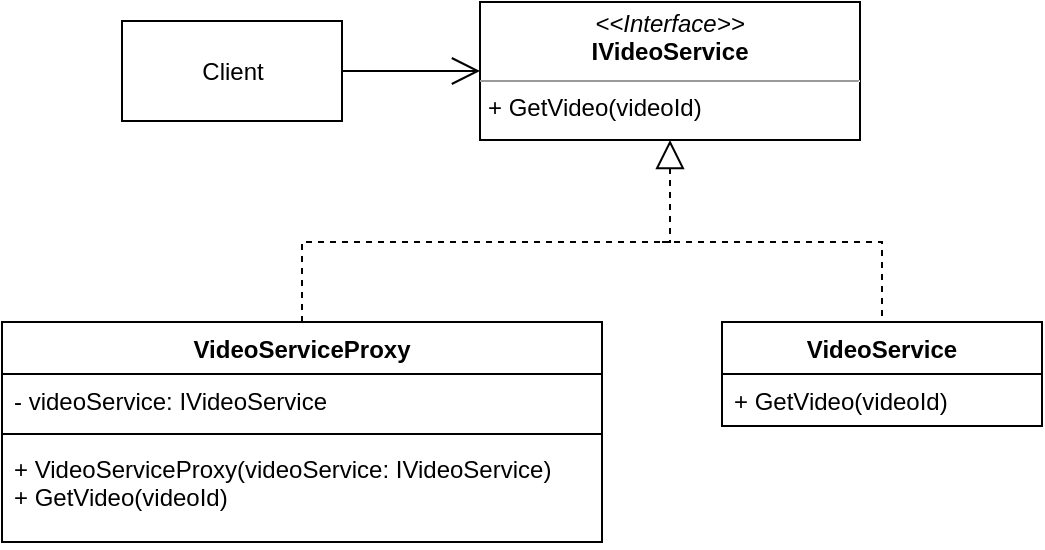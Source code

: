 <mxfile version="20.8.3" type="device"><diagram id="P2SScRgJPNZV_8LjMagQ" name="Page-1"><mxGraphModel dx="1430" dy="782" grid="1" gridSize="10" guides="1" tooltips="1" connect="1" arrows="1" fold="1" page="1" pageScale="1" pageWidth="827" pageHeight="1169" math="0" shadow="0"><root><mxCell id="0"/><mxCell id="1" parent="0"/><mxCell id="DiRCQRZzKuEbY34Q8rud-1" value="&lt;p style=&quot;margin:0px;margin-top:4px;text-align:center;&quot;&gt;&lt;i&gt;&amp;lt;&amp;lt;Interface&amp;gt;&amp;gt;&lt;/i&gt;&lt;br&gt;&lt;b&gt;IVideoService&lt;/b&gt;&lt;/p&gt;&lt;hr size=&quot;1&quot;&gt;&lt;p style=&quot;margin:0px;margin-left:4px;&quot;&gt;&lt;/p&gt;&lt;p style=&quot;margin:0px;margin-left:4px;&quot;&gt;+ GetVideo(videoId)&lt;/p&gt;" style="verticalAlign=top;align=left;overflow=fill;fontSize=12;fontFamily=Helvetica;html=1;" vertex="1" parent="1"><mxGeometry x="319" y="80" width="190" height="69" as="geometry"/></mxCell><mxCell id="DiRCQRZzKuEbY34Q8rud-2" value="Client" style="html=1;" vertex="1" parent="1"><mxGeometry x="140" y="89.5" width="110" height="50" as="geometry"/></mxCell><mxCell id="DiRCQRZzKuEbY34Q8rud-3" value="" style="endArrow=open;endFill=1;endSize=12;html=1;rounded=0;exitX=1;exitY=0.5;exitDx=0;exitDy=0;entryX=0;entryY=0.5;entryDx=0;entryDy=0;" edge="1" parent="1" source="DiRCQRZzKuEbY34Q8rud-2" target="DiRCQRZzKuEbY34Q8rud-1"><mxGeometry width="160" relative="1" as="geometry"><mxPoint x="330" y="480" as="sourcePoint"/><mxPoint x="490" y="480" as="targetPoint"/></mxGeometry></mxCell><mxCell id="DiRCQRZzKuEbY34Q8rud-4" value="VideoService" style="swimlane;fontStyle=1;align=center;verticalAlign=top;childLayout=stackLayout;horizontal=1;startSize=26;horizontalStack=0;resizeParent=1;resizeParentMax=0;resizeLast=0;collapsible=1;marginBottom=0;" vertex="1" parent="1"><mxGeometry x="440" y="240" width="160" height="52" as="geometry"/></mxCell><mxCell id="DiRCQRZzKuEbY34Q8rud-7" value="+ GetVideo(videoId)" style="text;strokeColor=none;fillColor=none;align=left;verticalAlign=top;spacingLeft=4;spacingRight=4;overflow=hidden;rotatable=0;points=[[0,0.5],[1,0.5]];portConstraint=eastwest;" vertex="1" parent="DiRCQRZzKuEbY34Q8rud-4"><mxGeometry y="26" width="160" height="26" as="geometry"/></mxCell><mxCell id="DiRCQRZzKuEbY34Q8rud-15" value="VideoServiceProxy&#10;" style="swimlane;fontStyle=1;align=center;verticalAlign=top;childLayout=stackLayout;horizontal=1;startSize=26;horizontalStack=0;resizeParent=1;resizeParentMax=0;resizeLast=0;collapsible=1;marginBottom=0;" vertex="1" parent="1"><mxGeometry x="80" y="240" width="300" height="110" as="geometry"/></mxCell><mxCell id="DiRCQRZzKuEbY34Q8rud-16" value="- videoService: IVideoService" style="text;strokeColor=none;fillColor=none;align=left;verticalAlign=top;spacingLeft=4;spacingRight=4;overflow=hidden;rotatable=0;points=[[0,0.5],[1,0.5]];portConstraint=eastwest;" vertex="1" parent="DiRCQRZzKuEbY34Q8rud-15"><mxGeometry y="26" width="300" height="26" as="geometry"/></mxCell><mxCell id="DiRCQRZzKuEbY34Q8rud-17" value="" style="line;strokeWidth=1;fillColor=none;align=left;verticalAlign=middle;spacingTop=-1;spacingLeft=3;spacingRight=3;rotatable=0;labelPosition=right;points=[];portConstraint=eastwest;strokeColor=inherit;" vertex="1" parent="DiRCQRZzKuEbY34Q8rud-15"><mxGeometry y="52" width="300" height="8" as="geometry"/></mxCell><mxCell id="DiRCQRZzKuEbY34Q8rud-18" value="+ VideoServiceProxy(videoService: IVideoService)&#10;+ GetVideo(videoId)" style="text;strokeColor=none;fillColor=none;align=left;verticalAlign=top;spacingLeft=4;spacingRight=4;overflow=hidden;rotatable=0;points=[[0,0.5],[1,0.5]];portConstraint=eastwest;" vertex="1" parent="DiRCQRZzKuEbY34Q8rud-15"><mxGeometry y="60" width="300" height="50" as="geometry"/></mxCell><mxCell id="DiRCQRZzKuEbY34Q8rud-19" value="" style="endArrow=block;dashed=1;endFill=0;endSize=12;html=1;rounded=0;entryX=0.5;entryY=1;entryDx=0;entryDy=0;exitX=0.5;exitY=0;exitDx=0;exitDy=0;" edge="1" parent="1" source="DiRCQRZzKuEbY34Q8rud-15" target="DiRCQRZzKuEbY34Q8rud-1"><mxGeometry width="160" relative="1" as="geometry"><mxPoint x="330" y="480" as="sourcePoint"/><mxPoint x="490" y="480" as="targetPoint"/><Array as="points"><mxPoint x="230" y="200"/><mxPoint x="414" y="200"/></Array></mxGeometry></mxCell><mxCell id="DiRCQRZzKuEbY34Q8rud-20" value="" style="endArrow=none;dashed=1;html=1;rounded=0;entryX=0.5;entryY=0;entryDx=0;entryDy=0;" edge="1" parent="1" target="DiRCQRZzKuEbY34Q8rud-4"><mxGeometry width="50" height="50" relative="1" as="geometry"><mxPoint x="410" y="200" as="sourcePoint"/><mxPoint x="430" y="160" as="targetPoint"/><Array as="points"><mxPoint x="520" y="200"/></Array></mxGeometry></mxCell></root></mxGraphModel></diagram></mxfile>